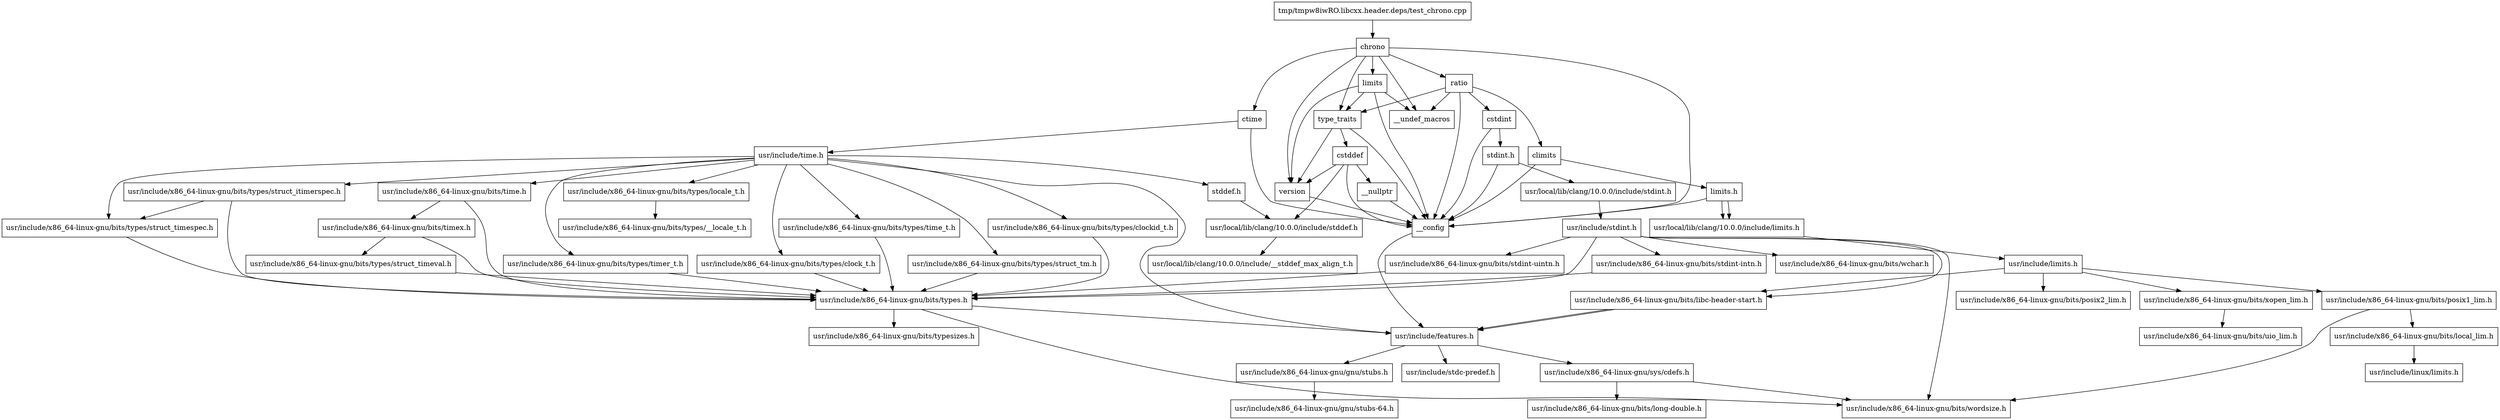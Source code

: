 digraph "dependencies" {
  header_1 [ shape="box", label="chrono"];
  header_0 [ shape="box", label="tmp/tmpw8iwRO.libcxx.header.deps/test_chrono.cpp"];
  header_2 [ shape="box", label="__config"];
  header_3 [ shape="box", label="usr/include/features.h"];
  header_4 [ shape="box", label="usr/include/stdc-predef.h"];
  header_5 [ shape="box", label="usr/include/x86_64-linux-gnu/sys/cdefs.h"];
  header_6 [ shape="box", label="usr/include/x86_64-linux-gnu/bits/wordsize.h"];
  header_7 [ shape="box", label="usr/include/x86_64-linux-gnu/bits/long-double.h"];
  header_8 [ shape="box", label="usr/include/x86_64-linux-gnu/gnu/stubs.h"];
  header_9 [ shape="box", label="usr/include/x86_64-linux-gnu/gnu/stubs-64.h"];
  header_11 [ shape="box", label="ctime"];
  header_12 [ shape="box", label="usr/include/time.h"];
  header_13 [ shape="box", label="stddef.h"];
  header_14 [ shape="box", label="usr/local/lib/clang/10.0.0/include/stddef.h"];
  header_15 [ shape="box", label="usr/include/x86_64-linux-gnu/bits/time.h"];
  header_16 [ shape="box", label="usr/include/x86_64-linux-gnu/bits/types.h"];
  header_17 [ shape="box", label="usr/include/x86_64-linux-gnu/bits/typesizes.h"];
  header_18 [ shape="box", label="usr/include/x86_64-linux-gnu/bits/timex.h"];
  header_19 [ shape="box", label="usr/include/x86_64-linux-gnu/bits/types/struct_timeval.h"];
  header_20 [ shape="box", label="usr/include/x86_64-linux-gnu/bits/types/clock_t.h"];
  header_21 [ shape="box", label="usr/include/x86_64-linux-gnu/bits/types/time_t.h"];
  header_22 [ shape="box", label="usr/include/x86_64-linux-gnu/bits/types/struct_tm.h"];
  header_23 [ shape="box", label="usr/include/x86_64-linux-gnu/bits/types/struct_timespec.h"];
  header_24 [ shape="box", label="usr/include/x86_64-linux-gnu/bits/types/clockid_t.h"];
  header_25 [ shape="box", label="usr/include/x86_64-linux-gnu/bits/types/timer_t.h"];
  header_26 [ shape="box", label="usr/include/x86_64-linux-gnu/bits/types/struct_itimerspec.h"];
  header_27 [ shape="box", label="usr/include/x86_64-linux-gnu/bits/types/locale_t.h"];
  header_28 [ shape="box", label="usr/include/x86_64-linux-gnu/bits/types/__locale_t.h"];
  header_29 [ shape="box", label="type_traits"];
  header_30 [ shape="box", label="cstddef"];
  header_31 [ shape="box", label="version"];
  header_32 [ shape="box", label="usr/local/lib/clang/10.0.0/include/__stddef_max_align_t.h"];
  header_33 [ shape="box", label="__nullptr"];
  header_34 [ shape="box", label="ratio"];
  header_35 [ shape="box", label="cstdint"];
  header_36 [ shape="box", label="stdint.h"];
  header_37 [ shape="box", label="usr/local/lib/clang/10.0.0/include/stdint.h"];
  header_38 [ shape="box", label="usr/include/stdint.h"];
  header_39 [ shape="box", label="usr/include/x86_64-linux-gnu/bits/libc-header-start.h"];
  header_40 [ shape="box", label="usr/include/x86_64-linux-gnu/bits/wchar.h"];
  header_41 [ shape="box", label="usr/include/x86_64-linux-gnu/bits/stdint-intn.h"];
  header_42 [ shape="box", label="usr/include/x86_64-linux-gnu/bits/stdint-uintn.h"];
  header_43 [ shape="box", label="climits"];
  header_44 [ shape="box", label="limits.h"];
  header_45 [ shape="box", label="usr/local/lib/clang/10.0.0/include/limits.h"];
  header_46 [ shape="box", label="usr/include/limits.h"];
  header_47 [ shape="box", label="usr/include/x86_64-linux-gnu/bits/posix1_lim.h"];
  header_48 [ shape="box", label="usr/include/x86_64-linux-gnu/bits/local_lim.h"];
  header_49 [ shape="box", label="usr/include/linux/limits.h"];
  header_50 [ shape="box", label="usr/include/x86_64-linux-gnu/bits/posix2_lim.h"];
  header_51 [ shape="box", label="usr/include/x86_64-linux-gnu/bits/xopen_lim.h"];
  header_52 [ shape="box", label="usr/include/x86_64-linux-gnu/bits/uio_lim.h"];
  header_53 [ shape="box", label="__undef_macros"];
  header_54 [ shape="box", label="limits"];
  header_26 -> header_16;
  header_26 -> header_23;
  header_15 -> header_16;
  header_15 -> header_18;
  header_43 -> header_2;
  header_43 -> header_44;
  header_30 -> header_2;
  header_30 -> header_31;
  header_30 -> header_14;
  header_30 -> header_33;
  header_45 -> header_46;
  header_25 -> header_16;
  header_23 -> header_16;
  header_47 -> header_6;
  header_47 -> header_48;
  header_44 -> header_2;
  header_44 -> header_45;
  header_44 -> header_45;
  header_14 -> header_32;
  header_20 -> header_16;
  header_37 -> header_38;
  header_34 -> header_2;
  header_34 -> header_35;
  header_34 -> header_43;
  header_34 -> header_29;
  header_34 -> header_53;
  header_22 -> header_16;
  header_36 -> header_2;
  header_36 -> header_37;
  header_35 -> header_2;
  header_35 -> header_36;
  header_38 -> header_39;
  header_38 -> header_16;
  header_38 -> header_40;
  header_38 -> header_6;
  header_38 -> header_41;
  header_38 -> header_42;
  header_41 -> header_16;
  header_12 -> header_3;
  header_12 -> header_13;
  header_12 -> header_15;
  header_12 -> header_20;
  header_12 -> header_21;
  header_12 -> header_22;
  header_12 -> header_23;
  header_12 -> header_24;
  header_12 -> header_25;
  header_12 -> header_26;
  header_12 -> header_27;
  header_19 -> header_16;
  header_39 -> header_3;
  header_39 -> header_3;
  header_2 -> header_3;
  header_27 -> header_28;
  header_46 -> header_39;
  header_46 -> header_47;
  header_46 -> header_50;
  header_46 -> header_51;
  header_51 -> header_52;
  header_13 -> header_14;
  header_16 -> header_3;
  header_16 -> header_6;
  header_16 -> header_17;
  header_0 -> header_1;
  header_48 -> header_49;
  header_24 -> header_16;
  header_21 -> header_16;
  header_11 -> header_2;
  header_11 -> header_12;
  header_29 -> header_2;
  header_29 -> header_30;
  header_29 -> header_31;
  header_3 -> header_4;
  header_3 -> header_5;
  header_3 -> header_8;
  header_54 -> header_2;
  header_54 -> header_29;
  header_54 -> header_53;
  header_54 -> header_31;
  header_18 -> header_16;
  header_18 -> header_19;
  header_1 -> header_2;
  header_1 -> header_11;
  header_1 -> header_29;
  header_1 -> header_34;
  header_1 -> header_54;
  header_1 -> header_31;
  header_1 -> header_53;
  header_31 -> header_2;
  header_33 -> header_2;
  header_5 -> header_6;
  header_5 -> header_7;
  header_8 -> header_9;
  header_42 -> header_16;
}
